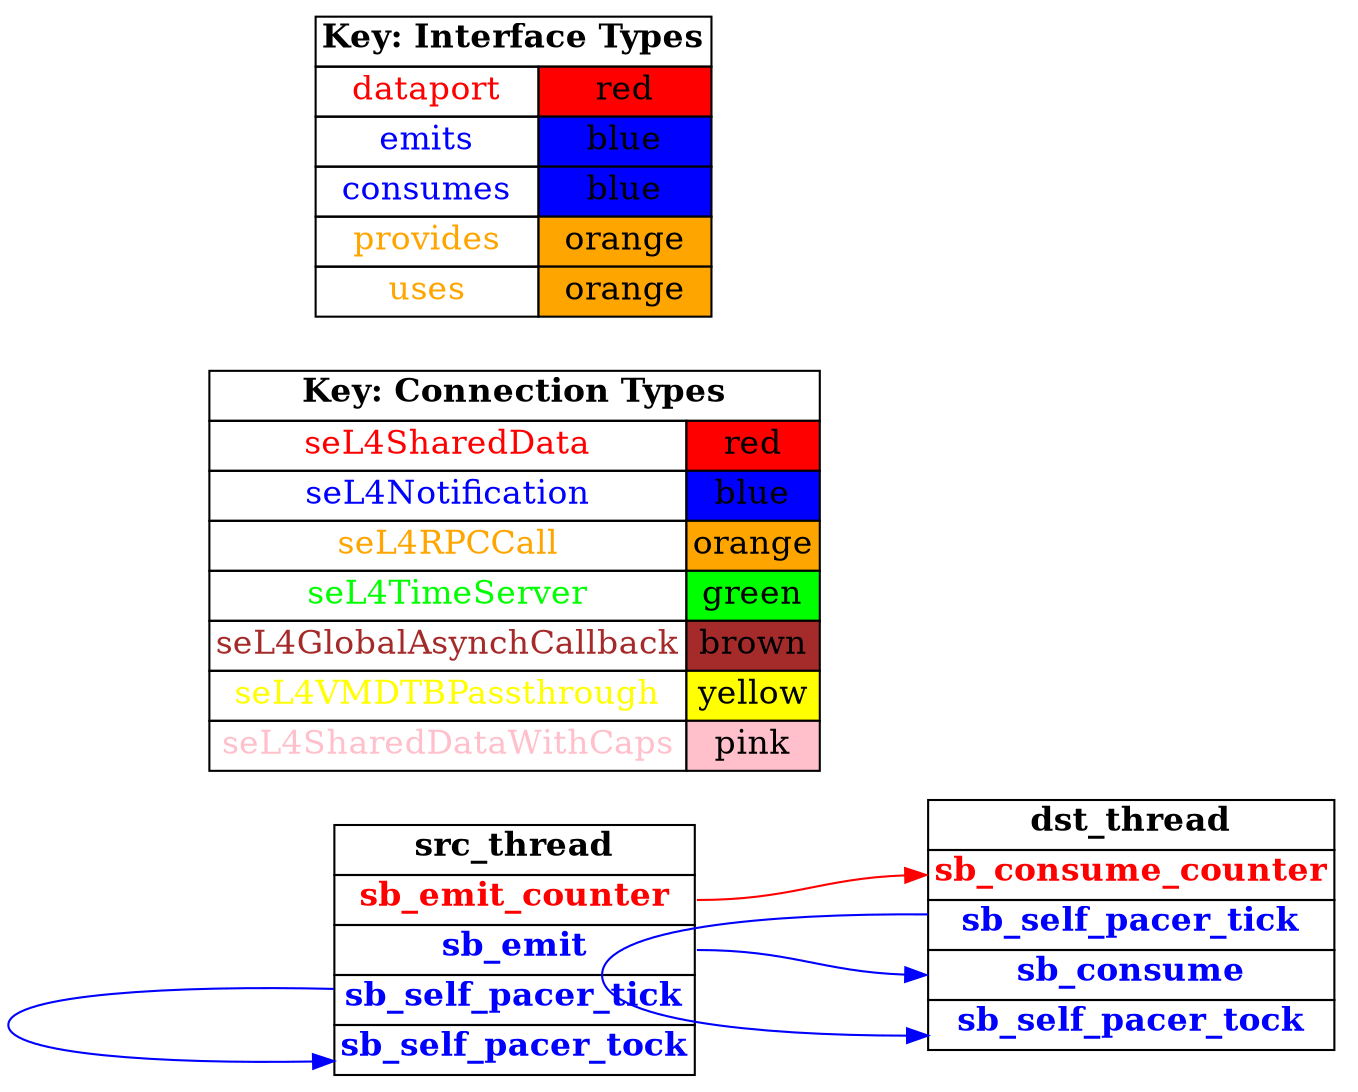 digraph g {
graph [
  overlap = false,
  rankdir = "LR"
];
node [
  fontsize = "16",
  shape = "ellipse"
];
edge [
];

src_thread [
  label=<
    <TABLE BORDER="0" CELLBORDER="1" CELLSPACING="0">
      <TR><TD><B>src_thread</B></TD></TR>
      <TR><TD PORT="sb_emit_counter"><FONT COLOR="red"><B>sb_emit_counter</B></FONT></TD></TR>
      <TR><TD PORT="sb_emit"><FONT COLOR="blue"><B>sb_emit</B></FONT></TD></TR>
      <TR><TD PORT="sb_self_pacer_tick"><FONT COLOR="blue"><B>sb_self_pacer_tick</B></FONT></TD></TR>
      <TR><TD PORT="sb_self_pacer_tock"><FONT COLOR="blue"><B>sb_self_pacer_tock</B></FONT></TD></TR>"
    </TABLE>
  >
  shape=plaintext
];

dst_thread [
  label=<
    <TABLE BORDER="0" CELLBORDER="1" CELLSPACING="0">
      <TR><TD><B>dst_thread</B></TD></TR>
      <TR><TD PORT="sb_consume_counter"><FONT COLOR="red"><B>sb_consume_counter</B></FONT></TD></TR>
      <TR><TD PORT="sb_self_pacer_tick"><FONT COLOR="blue"><B>sb_self_pacer_tick</B></FONT></TD></TR>
      <TR><TD PORT="sb_consume"><FONT COLOR="blue"><B>sb_consume</B></FONT></TD></TR>
      <TR><TD PORT="sb_self_pacer_tock"><FONT COLOR="blue"><B>sb_self_pacer_tock</B></FONT></TD></TR>"
    </TABLE>
  >
  shape=plaintext
];

connectiontypekey [
  label=<
   <TABLE BORDER="0" CELLBORDER="1" CELLSPACING="0">
     <TR><TD COLSPAN="2"><B>Key: Connection Types</B></TD></TR>
     <TR><TD><FONT COLOR="red">seL4SharedData</FONT></TD><TD BGCOLOR="red">red</TD></TR>
     <TR><TD><FONT COLOR="blue">seL4Notification</FONT></TD><TD BGCOLOR="blue">blue</TD></TR>
     <TR><TD><FONT COLOR="orange">seL4RPCCall</FONT></TD><TD BGCOLOR="orange">orange</TD></TR>
     <TR><TD><FONT COLOR="green">seL4TimeServer</FONT></TD><TD BGCOLOR="green">green</TD></TR>
     <TR><TD><FONT COLOR="brown">seL4GlobalAsynchCallback</FONT></TD><TD BGCOLOR="brown">brown</TD></TR>
     <TR><TD><FONT COLOR="yellow">seL4VMDTBPassthrough</FONT></TD><TD BGCOLOR="yellow">yellow</TD></TR>
     <TR><TD><FONT COLOR="pink">seL4SharedDataWithCaps</FONT></TD><TD BGCOLOR="pink">pink</TD></TR>
   </TABLE>
  >
  shape=plaintext
];

interfacetypekey [
  label=<
   <TABLE BORDER="0" CELLBORDER="1" CELLSPACING="0">
     <TR><TD COLSPAN="2"><B>Key: Interface Types</B></TD></TR>
     <TR><TD><FONT COLOR="red">dataport</FONT></TD><TD BGCOLOR="red">red</TD></TR>
     <TR><TD><FONT COLOR="blue">emits</FONT></TD><TD BGCOLOR="blue">blue</TD></TR>
     <TR><TD><FONT COLOR="blue">consumes</FONT></TD><TD BGCOLOR="blue">blue</TD></TR>
     <TR><TD><FONT COLOR="orange">provides</FONT></TD><TD BGCOLOR="orange">orange</TD></TR>
     <TR><TD><FONT COLOR="orange">uses</FONT></TD><TD BGCOLOR="orange">orange</TD></TR>
   </TABLE>
  >
  shape=plaintext
];

"src_thread":sb_emit -> "dst_thread":sb_consume [
  color="blue"
  //label = "seL4Notification"
  id = conn1

];

"src_thread":sb_emit_counter -> "dst_thread":sb_consume_counter [
  color="red"
  //label = "seL4SharedData"
  id = conn2

];

"src_thread":sb_self_pacer_tick -> "src_thread":sb_self_pacer_tock [
  color="blue"
  //label = "seL4Notification"
  id = conn3

];

"dst_thread":sb_self_pacer_tick -> "dst_thread":sb_self_pacer_tock [
  color="blue"
  //label = "seL4Notification"
  id = conn4

];

}